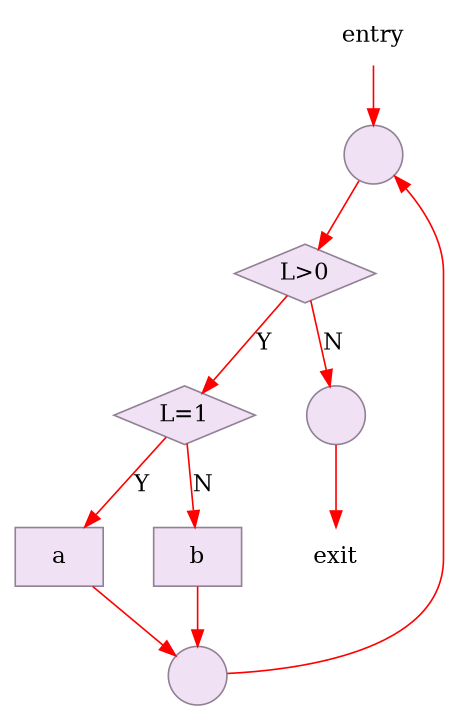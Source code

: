 digraph test {
    size="3,5";
	ratio="fill";
	node [color="#918194", fillcolor="#f1e1f4", style="filled"];
	edge [color="red"];
	node1 [filllcolor="yellow", label=" ", shape="circle", style="filled"];
	node2 [label="L\>0", shape="diamond"];
	node3 [label="L=1", shape="diamond"];
	node4 [label="a", shape="box"];
	node5 [label="b", shape="box"];
	node6 [filllcolor="yellow", label=" ", shape="circle", style="filled"];
	node7 [filllcolor="yellow", label=" ", shape="circle", style="filled"];
	entry [fillcolor="white", label="entry", shape="plaintext", style="filled"];
	exit [fillcolor="white", label="exit", shape="plaintext", style="filled"];
	node3 -> node4 [label="Y"];
	node3 -> node5 [label="N"];
	node4 -> node6;
	node5 -> node6;
	node6 -> node1;
	node1 -> node2;
	node2 -> node3 [label="Y"];
	node2 -> node7 [label="N"];
	node7 -> exit;
	entry -> node1;
}
